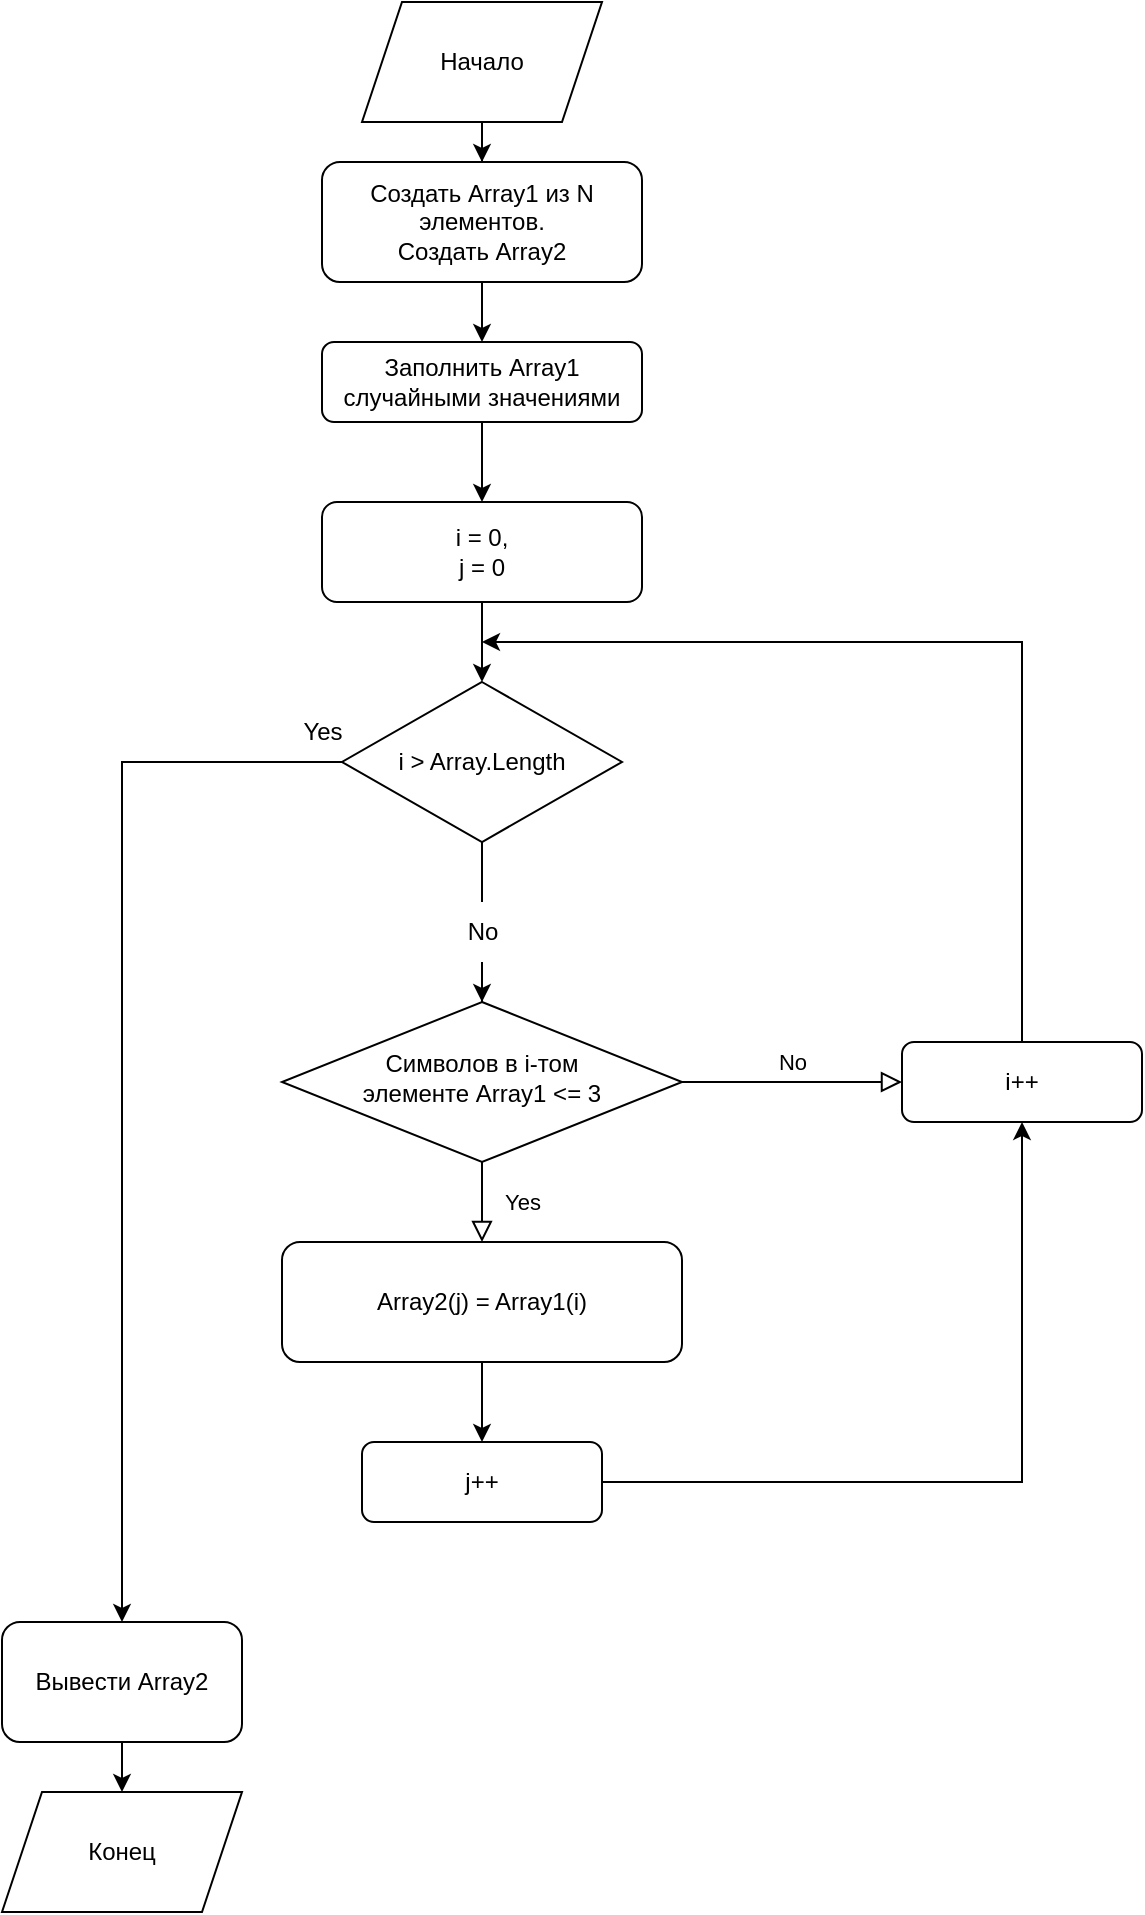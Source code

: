<mxfile version="20.8.16" type="device"><diagram id="C5RBs43oDa-KdzZeNtuy" name="Page-1"><mxGraphModel dx="2117" dy="581" grid="1" gridSize="10" guides="1" tooltips="1" connect="1" arrows="1" fold="1" page="1" pageScale="1" pageWidth="827" pageHeight="1169" math="0" shadow="0"><root><mxCell id="WIyWlLk6GJQsqaUBKTNV-0"/><mxCell id="WIyWlLk6GJQsqaUBKTNV-1" parent="WIyWlLk6GJQsqaUBKTNV-0"/><mxCell id="-jXB17cPayyxYylJiDv--6" value="" style="edgeStyle=orthogonalEdgeStyle;rounded=0;orthogonalLoop=1;jettySize=auto;html=1;" edge="1" parent="WIyWlLk6GJQsqaUBKTNV-1" source="WIyWlLk6GJQsqaUBKTNV-3" target="-jXB17cPayyxYylJiDv--4"><mxGeometry relative="1" as="geometry"/></mxCell><mxCell id="WIyWlLk6GJQsqaUBKTNV-3" value="Заполнить Array1 случайными значениями" style="rounded=1;whiteSpace=wrap;html=1;fontSize=12;glass=0;strokeWidth=1;shadow=0;" parent="WIyWlLk6GJQsqaUBKTNV-1" vertex="1"><mxGeometry x="140" y="170" width="160" height="40" as="geometry"/></mxCell><mxCell id="WIyWlLk6GJQsqaUBKTNV-4" value="Yes" style="rounded=0;html=1;jettySize=auto;orthogonalLoop=1;fontSize=11;endArrow=block;endFill=0;endSize=8;strokeWidth=1;shadow=0;labelBackgroundColor=none;edgeStyle=orthogonalEdgeStyle;entryX=0.5;entryY=0;entryDx=0;entryDy=0;" parent="WIyWlLk6GJQsqaUBKTNV-1" source="WIyWlLk6GJQsqaUBKTNV-6" target="-jXB17cPayyxYylJiDv--8" edge="1"><mxGeometry y="20" relative="1" as="geometry"><mxPoint as="offset"/><mxPoint x="220" y="630" as="targetPoint"/></mxGeometry></mxCell><mxCell id="WIyWlLk6GJQsqaUBKTNV-5" value="No" style="edgeStyle=orthogonalEdgeStyle;rounded=0;html=1;jettySize=auto;orthogonalLoop=1;fontSize=11;endArrow=block;endFill=0;endSize=8;strokeWidth=1;shadow=0;labelBackgroundColor=none;" parent="WIyWlLk6GJQsqaUBKTNV-1" source="WIyWlLk6GJQsqaUBKTNV-6" target="WIyWlLk6GJQsqaUBKTNV-7" edge="1"><mxGeometry y="10" relative="1" as="geometry"><mxPoint as="offset"/></mxGeometry></mxCell><mxCell id="WIyWlLk6GJQsqaUBKTNV-6" value="Символов в i-том &lt;br&gt;элементе Array1 &amp;lt;= 3" style="rhombus;whiteSpace=wrap;html=1;shadow=0;fontFamily=Helvetica;fontSize=12;align=center;strokeWidth=1;spacing=6;spacingTop=-4;" parent="WIyWlLk6GJQsqaUBKTNV-1" vertex="1"><mxGeometry x="120" y="500" width="200" height="80" as="geometry"/></mxCell><mxCell id="-jXB17cPayyxYylJiDv--7" style="edgeStyle=orthogonalEdgeStyle;rounded=0;orthogonalLoop=1;jettySize=auto;html=1;exitX=0.5;exitY=0;exitDx=0;exitDy=0;" edge="1" parent="WIyWlLk6GJQsqaUBKTNV-1" source="WIyWlLk6GJQsqaUBKTNV-7"><mxGeometry relative="1" as="geometry"><mxPoint x="220" y="320" as="targetPoint"/><Array as="points"><mxPoint x="490" y="320"/></Array></mxGeometry></mxCell><mxCell id="WIyWlLk6GJQsqaUBKTNV-7" value="i++" style="rounded=1;whiteSpace=wrap;html=1;fontSize=12;glass=0;strokeWidth=1;shadow=0;" parent="WIyWlLk6GJQsqaUBKTNV-1" vertex="1"><mxGeometry x="430" y="520" width="120" height="40" as="geometry"/></mxCell><mxCell id="-jXB17cPayyxYylJiDv--24" style="edgeStyle=orthogonalEdgeStyle;rounded=0;orthogonalLoop=1;jettySize=auto;html=1;entryX=0.5;entryY=1;entryDx=0;entryDy=0;" edge="1" parent="WIyWlLk6GJQsqaUBKTNV-1" source="WIyWlLk6GJQsqaUBKTNV-11" target="WIyWlLk6GJQsqaUBKTNV-7"><mxGeometry relative="1" as="geometry"/></mxCell><mxCell id="WIyWlLk6GJQsqaUBKTNV-11" value="j++" style="rounded=1;whiteSpace=wrap;html=1;fontSize=12;glass=0;strokeWidth=1;shadow=0;" parent="WIyWlLk6GJQsqaUBKTNV-1" vertex="1"><mxGeometry x="160" y="720" width="120" height="40" as="geometry"/></mxCell><mxCell id="-jXB17cPayyxYylJiDv--1" style="edgeStyle=orthogonalEdgeStyle;rounded=0;orthogonalLoop=1;jettySize=auto;html=1;exitX=0.5;exitY=1;exitDx=0;exitDy=0;entryX=0.5;entryY=0;entryDx=0;entryDy=0;" edge="1" parent="WIyWlLk6GJQsqaUBKTNV-1" source="-jXB17cPayyxYylJiDv--0" target="WIyWlLk6GJQsqaUBKTNV-3"><mxGeometry relative="1" as="geometry"/></mxCell><mxCell id="-jXB17cPayyxYylJiDv--0" value="Создать Array1 из N элементов.&lt;br&gt;Создать Array2" style="whiteSpace=wrap;html=1;rounded=1;glass=0;strokeWidth=1;shadow=0;" vertex="1" parent="WIyWlLk6GJQsqaUBKTNV-1"><mxGeometry x="140" y="80" width="160" height="60" as="geometry"/></mxCell><mxCell id="-jXB17cPayyxYylJiDv--3" value="" style="edgeStyle=orthogonalEdgeStyle;rounded=0;orthogonalLoop=1;jettySize=auto;html=1;" edge="1" parent="WIyWlLk6GJQsqaUBKTNV-1" source="-jXB17cPayyxYylJiDv--2" target="-jXB17cPayyxYylJiDv--0"><mxGeometry relative="1" as="geometry"/></mxCell><mxCell id="-jXB17cPayyxYylJiDv--2" value="Начало" style="shape=parallelogram;perimeter=parallelogramPerimeter;whiteSpace=wrap;html=1;fixedSize=1;" vertex="1" parent="WIyWlLk6GJQsqaUBKTNV-1"><mxGeometry x="160" width="120" height="60" as="geometry"/></mxCell><mxCell id="-jXB17cPayyxYylJiDv--5" value="" style="edgeStyle=orthogonalEdgeStyle;rounded=0;orthogonalLoop=1;jettySize=auto;html=1;startArrow=none;entryX=0.5;entryY=0;entryDx=0;entryDy=0;" edge="1" parent="WIyWlLk6GJQsqaUBKTNV-1" source="-jXB17cPayyxYylJiDv--16" target="WIyWlLk6GJQsqaUBKTNV-6"><mxGeometry relative="1" as="geometry"><mxPoint x="220" y="480" as="targetPoint"/></mxGeometry></mxCell><mxCell id="-jXB17cPayyxYylJiDv--13" value="" style="edgeStyle=orthogonalEdgeStyle;rounded=0;orthogonalLoop=1;jettySize=auto;html=1;" edge="1" parent="WIyWlLk6GJQsqaUBKTNV-1" source="-jXB17cPayyxYylJiDv--4" target="-jXB17cPayyxYylJiDv--9"><mxGeometry relative="1" as="geometry"/></mxCell><mxCell id="-jXB17cPayyxYylJiDv--4" value="i = 0,&lt;br&gt;j = 0" style="rounded=1;whiteSpace=wrap;html=1;" vertex="1" parent="WIyWlLk6GJQsqaUBKTNV-1"><mxGeometry x="140" y="250" width="160" height="50" as="geometry"/></mxCell><mxCell id="-jXB17cPayyxYylJiDv--21" value="" style="edgeStyle=orthogonalEdgeStyle;rounded=0;orthogonalLoop=1;jettySize=auto;html=1;" edge="1" parent="WIyWlLk6GJQsqaUBKTNV-1" source="-jXB17cPayyxYylJiDv--8" target="WIyWlLk6GJQsqaUBKTNV-11"><mxGeometry relative="1" as="geometry"/></mxCell><mxCell id="-jXB17cPayyxYylJiDv--8" value="Array2(j) = Array1(i)" style="rounded=1;whiteSpace=wrap;html=1;" vertex="1" parent="WIyWlLk6GJQsqaUBKTNV-1"><mxGeometry x="120" y="620" width="200" height="60" as="geometry"/></mxCell><mxCell id="-jXB17cPayyxYylJiDv--11" style="edgeStyle=orthogonalEdgeStyle;rounded=0;orthogonalLoop=1;jettySize=auto;html=1;exitX=0;exitY=0.5;exitDx=0;exitDy=0;entryX=0.5;entryY=0;entryDx=0;entryDy=0;" edge="1" parent="WIyWlLk6GJQsqaUBKTNV-1" source="-jXB17cPayyxYylJiDv--9" target="-jXB17cPayyxYylJiDv--18"><mxGeometry relative="1" as="geometry"><mxPoint x="40" y="440" as="targetPoint"/></mxGeometry></mxCell><mxCell id="-jXB17cPayyxYylJiDv--9" value="i &amp;gt; Array.Length" style="rhombus;whiteSpace=wrap;html=1;" vertex="1" parent="WIyWlLk6GJQsqaUBKTNV-1"><mxGeometry x="150" y="340" width="140" height="80" as="geometry"/></mxCell><mxCell id="-jXB17cPayyxYylJiDv--14" value="Yes" style="text;html=1;align=center;verticalAlign=middle;resizable=0;points=[];autosize=1;strokeColor=none;fillColor=none;" vertex="1" parent="WIyWlLk6GJQsqaUBKTNV-1"><mxGeometry x="120" y="350" width="40" height="30" as="geometry"/></mxCell><mxCell id="-jXB17cPayyxYylJiDv--15" value="" style="edgeStyle=orthogonalEdgeStyle;rounded=0;orthogonalLoop=1;jettySize=auto;html=1;startArrow=none;entryX=0.5;entryY=0;entryDx=0;entryDy=0;endArrow=none;" edge="1" parent="WIyWlLk6GJQsqaUBKTNV-1" source="-jXB17cPayyxYylJiDv--9" target="-jXB17cPayyxYylJiDv--16"><mxGeometry relative="1" as="geometry"><mxPoint x="220" y="420" as="sourcePoint"/><mxPoint x="220" y="500" as="targetPoint"/></mxGeometry></mxCell><mxCell id="-jXB17cPayyxYylJiDv--16" value="No" style="text;html=1;align=center;verticalAlign=middle;resizable=0;points=[];autosize=1;strokeColor=none;fillColor=none;" vertex="1" parent="WIyWlLk6GJQsqaUBKTNV-1"><mxGeometry x="200" y="450" width="40" height="30" as="geometry"/></mxCell><mxCell id="-jXB17cPayyxYylJiDv--20" value="" style="edgeStyle=orthogonalEdgeStyle;rounded=0;orthogonalLoop=1;jettySize=auto;html=1;" edge="1" parent="WIyWlLk6GJQsqaUBKTNV-1" source="-jXB17cPayyxYylJiDv--18" target="-jXB17cPayyxYylJiDv--19"><mxGeometry relative="1" as="geometry"/></mxCell><mxCell id="-jXB17cPayyxYylJiDv--18" value="Вывести Array2" style="rounded=1;whiteSpace=wrap;html=1;" vertex="1" parent="WIyWlLk6GJQsqaUBKTNV-1"><mxGeometry x="-20" y="810" width="120" height="60" as="geometry"/></mxCell><mxCell id="-jXB17cPayyxYylJiDv--19" value="Конец" style="shape=parallelogram;perimeter=parallelogramPerimeter;whiteSpace=wrap;html=1;fixedSize=1;" vertex="1" parent="WIyWlLk6GJQsqaUBKTNV-1"><mxGeometry x="-20" y="895" width="120" height="60" as="geometry"/></mxCell></root></mxGraphModel></diagram></mxfile>